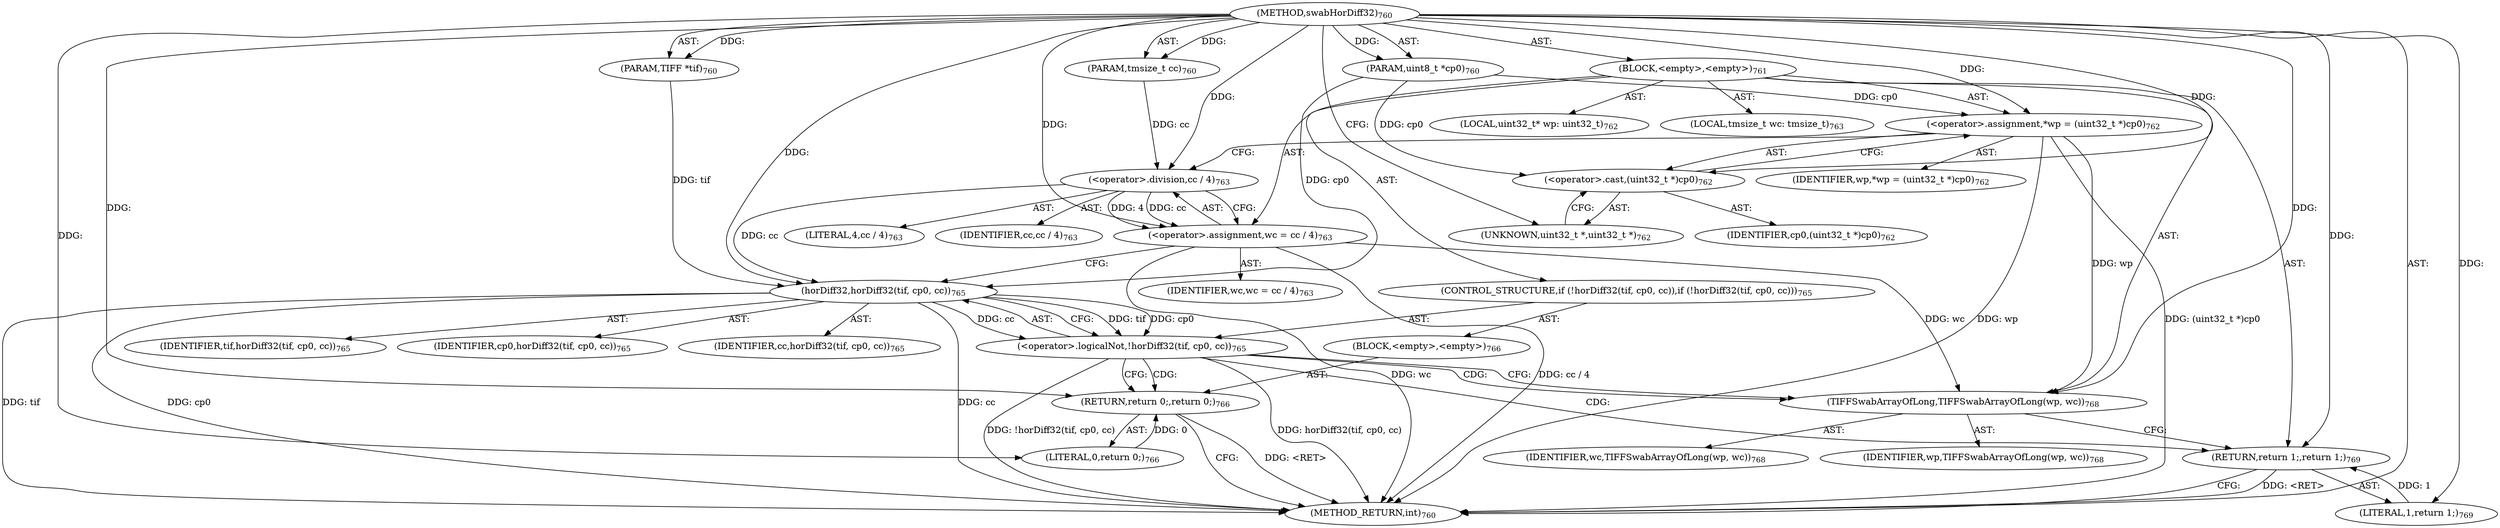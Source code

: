 digraph "swabHorDiff32" {  
"38560" [label = <(METHOD,swabHorDiff32)<SUB>760</SUB>> ]
"38561" [label = <(PARAM,TIFF *tif)<SUB>760</SUB>> ]
"38562" [label = <(PARAM,uint8_t *cp0)<SUB>760</SUB>> ]
"38563" [label = <(PARAM,tmsize_t cc)<SUB>760</SUB>> ]
"38564" [label = <(BLOCK,&lt;empty&gt;,&lt;empty&gt;)<SUB>761</SUB>> ]
"38565" [label = <(LOCAL,uint32_t* wp: uint32_t)<SUB>762</SUB>> ]
"38566" [label = <(&lt;operator&gt;.assignment,*wp = (uint32_t *)cp0)<SUB>762</SUB>> ]
"38567" [label = <(IDENTIFIER,wp,*wp = (uint32_t *)cp0)<SUB>762</SUB>> ]
"38568" [label = <(&lt;operator&gt;.cast,(uint32_t *)cp0)<SUB>762</SUB>> ]
"38569" [label = <(UNKNOWN,uint32_t *,uint32_t *)<SUB>762</SUB>> ]
"38570" [label = <(IDENTIFIER,cp0,(uint32_t *)cp0)<SUB>762</SUB>> ]
"38571" [label = <(LOCAL,tmsize_t wc: tmsize_t)<SUB>763</SUB>> ]
"38572" [label = <(&lt;operator&gt;.assignment,wc = cc / 4)<SUB>763</SUB>> ]
"38573" [label = <(IDENTIFIER,wc,wc = cc / 4)<SUB>763</SUB>> ]
"38574" [label = <(&lt;operator&gt;.division,cc / 4)<SUB>763</SUB>> ]
"38575" [label = <(IDENTIFIER,cc,cc / 4)<SUB>763</SUB>> ]
"38576" [label = <(LITERAL,4,cc / 4)<SUB>763</SUB>> ]
"38577" [label = <(CONTROL_STRUCTURE,if (!horDiff32(tif, cp0, cc)),if (!horDiff32(tif, cp0, cc)))<SUB>765</SUB>> ]
"38578" [label = <(&lt;operator&gt;.logicalNot,!horDiff32(tif, cp0, cc))<SUB>765</SUB>> ]
"38579" [label = <(horDiff32,horDiff32(tif, cp0, cc))<SUB>765</SUB>> ]
"38580" [label = <(IDENTIFIER,tif,horDiff32(tif, cp0, cc))<SUB>765</SUB>> ]
"38581" [label = <(IDENTIFIER,cp0,horDiff32(tif, cp0, cc))<SUB>765</SUB>> ]
"38582" [label = <(IDENTIFIER,cc,horDiff32(tif, cp0, cc))<SUB>765</SUB>> ]
"38583" [label = <(BLOCK,&lt;empty&gt;,&lt;empty&gt;)<SUB>766</SUB>> ]
"38584" [label = <(RETURN,return 0;,return 0;)<SUB>766</SUB>> ]
"38585" [label = <(LITERAL,0,return 0;)<SUB>766</SUB>> ]
"38586" [label = <(TIFFSwabArrayOfLong,TIFFSwabArrayOfLong(wp, wc))<SUB>768</SUB>> ]
"38587" [label = <(IDENTIFIER,wp,TIFFSwabArrayOfLong(wp, wc))<SUB>768</SUB>> ]
"38588" [label = <(IDENTIFIER,wc,TIFFSwabArrayOfLong(wp, wc))<SUB>768</SUB>> ]
"38589" [label = <(RETURN,return 1;,return 1;)<SUB>769</SUB>> ]
"38590" [label = <(LITERAL,1,return 1;)<SUB>769</SUB>> ]
"38591" [label = <(METHOD_RETURN,int)<SUB>760</SUB>> ]
  "38560" -> "38561"  [ label = "AST: "] 
  "38560" -> "38562"  [ label = "AST: "] 
  "38560" -> "38563"  [ label = "AST: "] 
  "38560" -> "38564"  [ label = "AST: "] 
  "38560" -> "38591"  [ label = "AST: "] 
  "38564" -> "38565"  [ label = "AST: "] 
  "38564" -> "38566"  [ label = "AST: "] 
  "38564" -> "38571"  [ label = "AST: "] 
  "38564" -> "38572"  [ label = "AST: "] 
  "38564" -> "38577"  [ label = "AST: "] 
  "38564" -> "38586"  [ label = "AST: "] 
  "38564" -> "38589"  [ label = "AST: "] 
  "38566" -> "38567"  [ label = "AST: "] 
  "38566" -> "38568"  [ label = "AST: "] 
  "38568" -> "38569"  [ label = "AST: "] 
  "38568" -> "38570"  [ label = "AST: "] 
  "38572" -> "38573"  [ label = "AST: "] 
  "38572" -> "38574"  [ label = "AST: "] 
  "38574" -> "38575"  [ label = "AST: "] 
  "38574" -> "38576"  [ label = "AST: "] 
  "38577" -> "38578"  [ label = "AST: "] 
  "38577" -> "38583"  [ label = "AST: "] 
  "38578" -> "38579"  [ label = "AST: "] 
  "38579" -> "38580"  [ label = "AST: "] 
  "38579" -> "38581"  [ label = "AST: "] 
  "38579" -> "38582"  [ label = "AST: "] 
  "38583" -> "38584"  [ label = "AST: "] 
  "38584" -> "38585"  [ label = "AST: "] 
  "38586" -> "38587"  [ label = "AST: "] 
  "38586" -> "38588"  [ label = "AST: "] 
  "38589" -> "38590"  [ label = "AST: "] 
  "38566" -> "38574"  [ label = "CFG: "] 
  "38572" -> "38579"  [ label = "CFG: "] 
  "38586" -> "38589"  [ label = "CFG: "] 
  "38589" -> "38591"  [ label = "CFG: "] 
  "38568" -> "38566"  [ label = "CFG: "] 
  "38574" -> "38572"  [ label = "CFG: "] 
  "38578" -> "38584"  [ label = "CFG: "] 
  "38578" -> "38586"  [ label = "CFG: "] 
  "38569" -> "38568"  [ label = "CFG: "] 
  "38579" -> "38578"  [ label = "CFG: "] 
  "38584" -> "38591"  [ label = "CFG: "] 
  "38560" -> "38569"  [ label = "CFG: "] 
  "38589" -> "38591"  [ label = "DDG: &lt;RET&gt;"] 
  "38584" -> "38591"  [ label = "DDG: &lt;RET&gt;"] 
  "38566" -> "38591"  [ label = "DDG: wp"] 
  "38566" -> "38591"  [ label = "DDG: (uint32_t *)cp0"] 
  "38572" -> "38591"  [ label = "DDG: wc"] 
  "38572" -> "38591"  [ label = "DDG: cc / 4"] 
  "38579" -> "38591"  [ label = "DDG: tif"] 
  "38579" -> "38591"  [ label = "DDG: cp0"] 
  "38579" -> "38591"  [ label = "DDG: cc"] 
  "38578" -> "38591"  [ label = "DDG: horDiff32(tif, cp0, cc)"] 
  "38578" -> "38591"  [ label = "DDG: !horDiff32(tif, cp0, cc)"] 
  "38560" -> "38561"  [ label = "DDG: "] 
  "38560" -> "38562"  [ label = "DDG: "] 
  "38560" -> "38563"  [ label = "DDG: "] 
  "38562" -> "38566"  [ label = "DDG: cp0"] 
  "38560" -> "38566"  [ label = "DDG: "] 
  "38574" -> "38572"  [ label = "DDG: cc"] 
  "38574" -> "38572"  [ label = "DDG: 4"] 
  "38590" -> "38589"  [ label = "DDG: 1"] 
  "38560" -> "38589"  [ label = "DDG: "] 
  "38560" -> "38572"  [ label = "DDG: "] 
  "38566" -> "38586"  [ label = "DDG: wp"] 
  "38560" -> "38586"  [ label = "DDG: "] 
  "38572" -> "38586"  [ label = "DDG: wc"] 
  "38560" -> "38590"  [ label = "DDG: "] 
  "38562" -> "38568"  [ label = "DDG: cp0"] 
  "38560" -> "38568"  [ label = "DDG: "] 
  "38563" -> "38574"  [ label = "DDG: cc"] 
  "38560" -> "38574"  [ label = "DDG: "] 
  "38579" -> "38578"  [ label = "DDG: tif"] 
  "38579" -> "38578"  [ label = "DDG: cp0"] 
  "38579" -> "38578"  [ label = "DDG: cc"] 
  "38585" -> "38584"  [ label = "DDG: 0"] 
  "38560" -> "38584"  [ label = "DDG: "] 
  "38561" -> "38579"  [ label = "DDG: tif"] 
  "38560" -> "38579"  [ label = "DDG: "] 
  "38562" -> "38579"  [ label = "DDG: cp0"] 
  "38574" -> "38579"  [ label = "DDG: cc"] 
  "38560" -> "38585"  [ label = "DDG: "] 
  "38578" -> "38589"  [ label = "CDG: "] 
  "38578" -> "38584"  [ label = "CDG: "] 
  "38578" -> "38586"  [ label = "CDG: "] 
}
